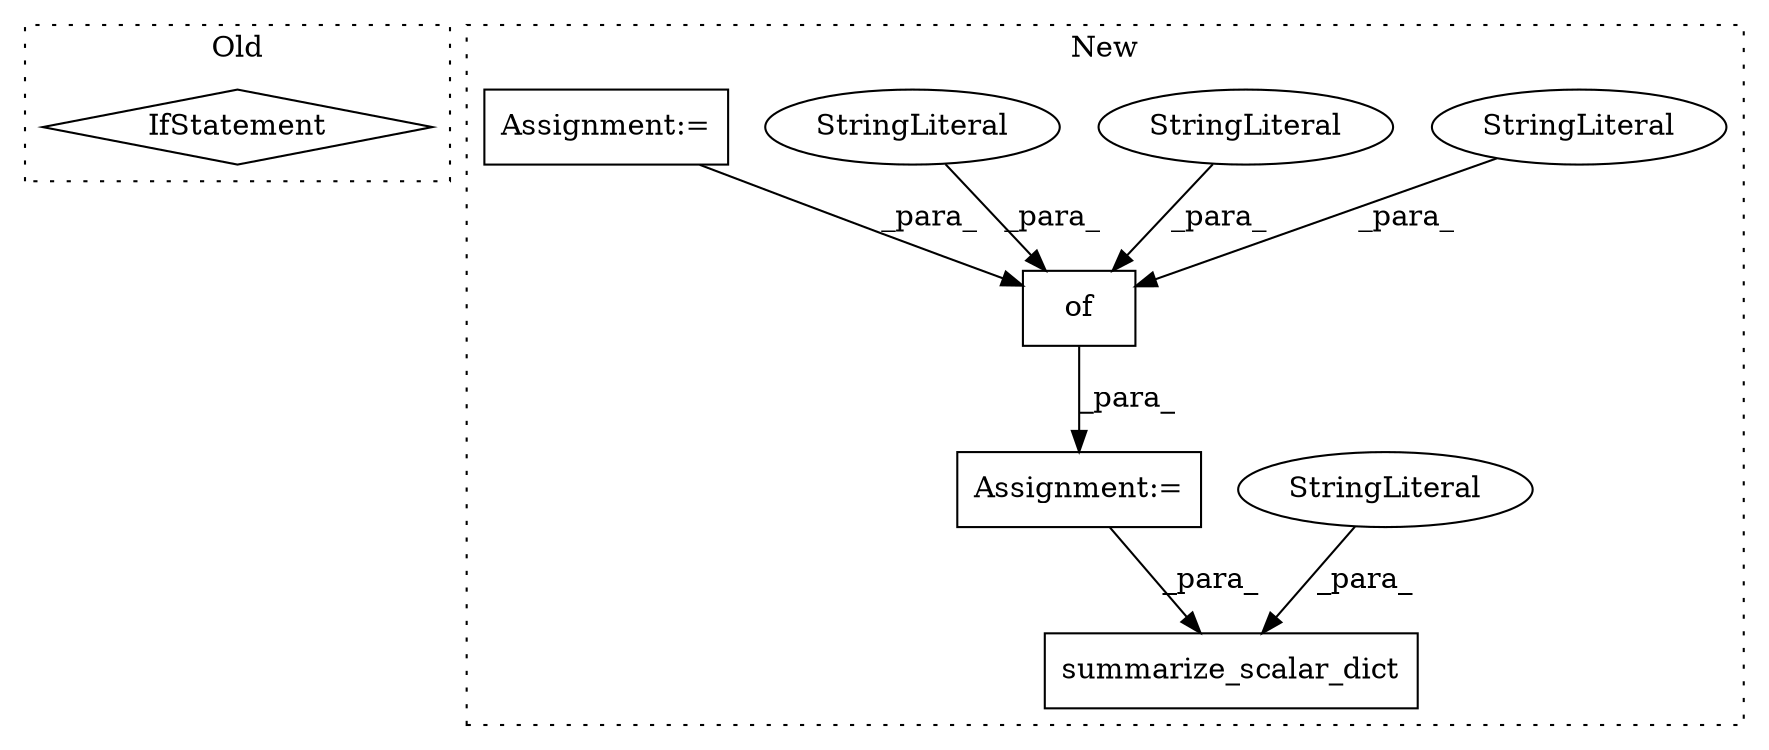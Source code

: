 digraph G {
subgraph cluster0 {
1 [label="IfStatement" a="25" s="8304,8322" l="4,2" shape="diamond"];
label = "Old";
style="dotted";
}
subgraph cluster1 {
2 [label="summarize_scalar_dict" a="32" s="9187,9254" l="22,1" shape="box"];
3 [label="StringLiteral" a="45" s="9245" l="9" shape="ellipse"];
4 [label="of" a="32" s="8325,8562" l="3,1" shape="box"];
5 [label="StringLiteral" a="45" s="8495" l="23" shape="ellipse"];
6 [label="StringLiteral" a="45" s="8372" l="36" shape="ellipse"];
7 [label="StringLiteral" a="45" s="8437" l="29" shape="ellipse"];
8 [label="Assignment:=" a="7" s="8320" l="1" shape="box"];
9 [label="Assignment:=" a="7" s="8134" l="1" shape="box"];
label = "New";
style="dotted";
}
3 -> 2 [label="_para_"];
4 -> 8 [label="_para_"];
5 -> 4 [label="_para_"];
6 -> 4 [label="_para_"];
7 -> 4 [label="_para_"];
8 -> 2 [label="_para_"];
9 -> 4 [label="_para_"];
}